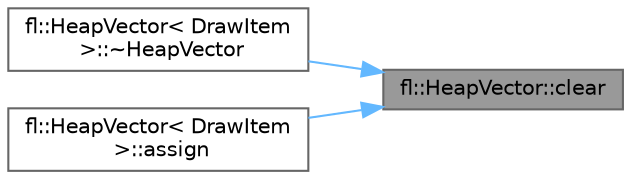 digraph "fl::HeapVector::clear"
{
 // LATEX_PDF_SIZE
  bgcolor="transparent";
  edge [fontname=Helvetica,fontsize=10,labelfontname=Helvetica,labelfontsize=10];
  node [fontname=Helvetica,fontsize=10,shape=box,height=0.2,width=0.4];
  rankdir="RL";
  Node1 [id="Node000001",label="fl::HeapVector::clear",height=0.2,width=0.4,color="gray40", fillcolor="grey60", style="filled", fontcolor="black",tooltip=" "];
  Node1 -> Node2 [id="edge1_Node000001_Node000002",dir="back",color="steelblue1",style="solid",tooltip=" "];
  Node2 [id="Node000002",label="fl::HeapVector\< DrawItem\l \>::~HeapVector",height=0.2,width=0.4,color="grey40", fillcolor="white", style="filled",URL="$db/ddd/classfl_1_1_heap_vector_ad0c6db9d37089df2cd936614e31d0114.html#ad0c6db9d37089df2cd936614e31d0114",tooltip=" "];
  Node1 -> Node3 [id="edge2_Node000001_Node000003",dir="back",color="steelblue1",style="solid",tooltip=" "];
  Node3 [id="Node000003",label="fl::HeapVector\< DrawItem\l \>::assign",height=0.2,width=0.4,color="grey40", fillcolor="white", style="filled",URL="$db/ddd/classfl_1_1_heap_vector_afa10dffb342cb026d6c378e0cab57d14.html#afa10dffb342cb026d6c378e0cab57d14",tooltip=" "];
}
